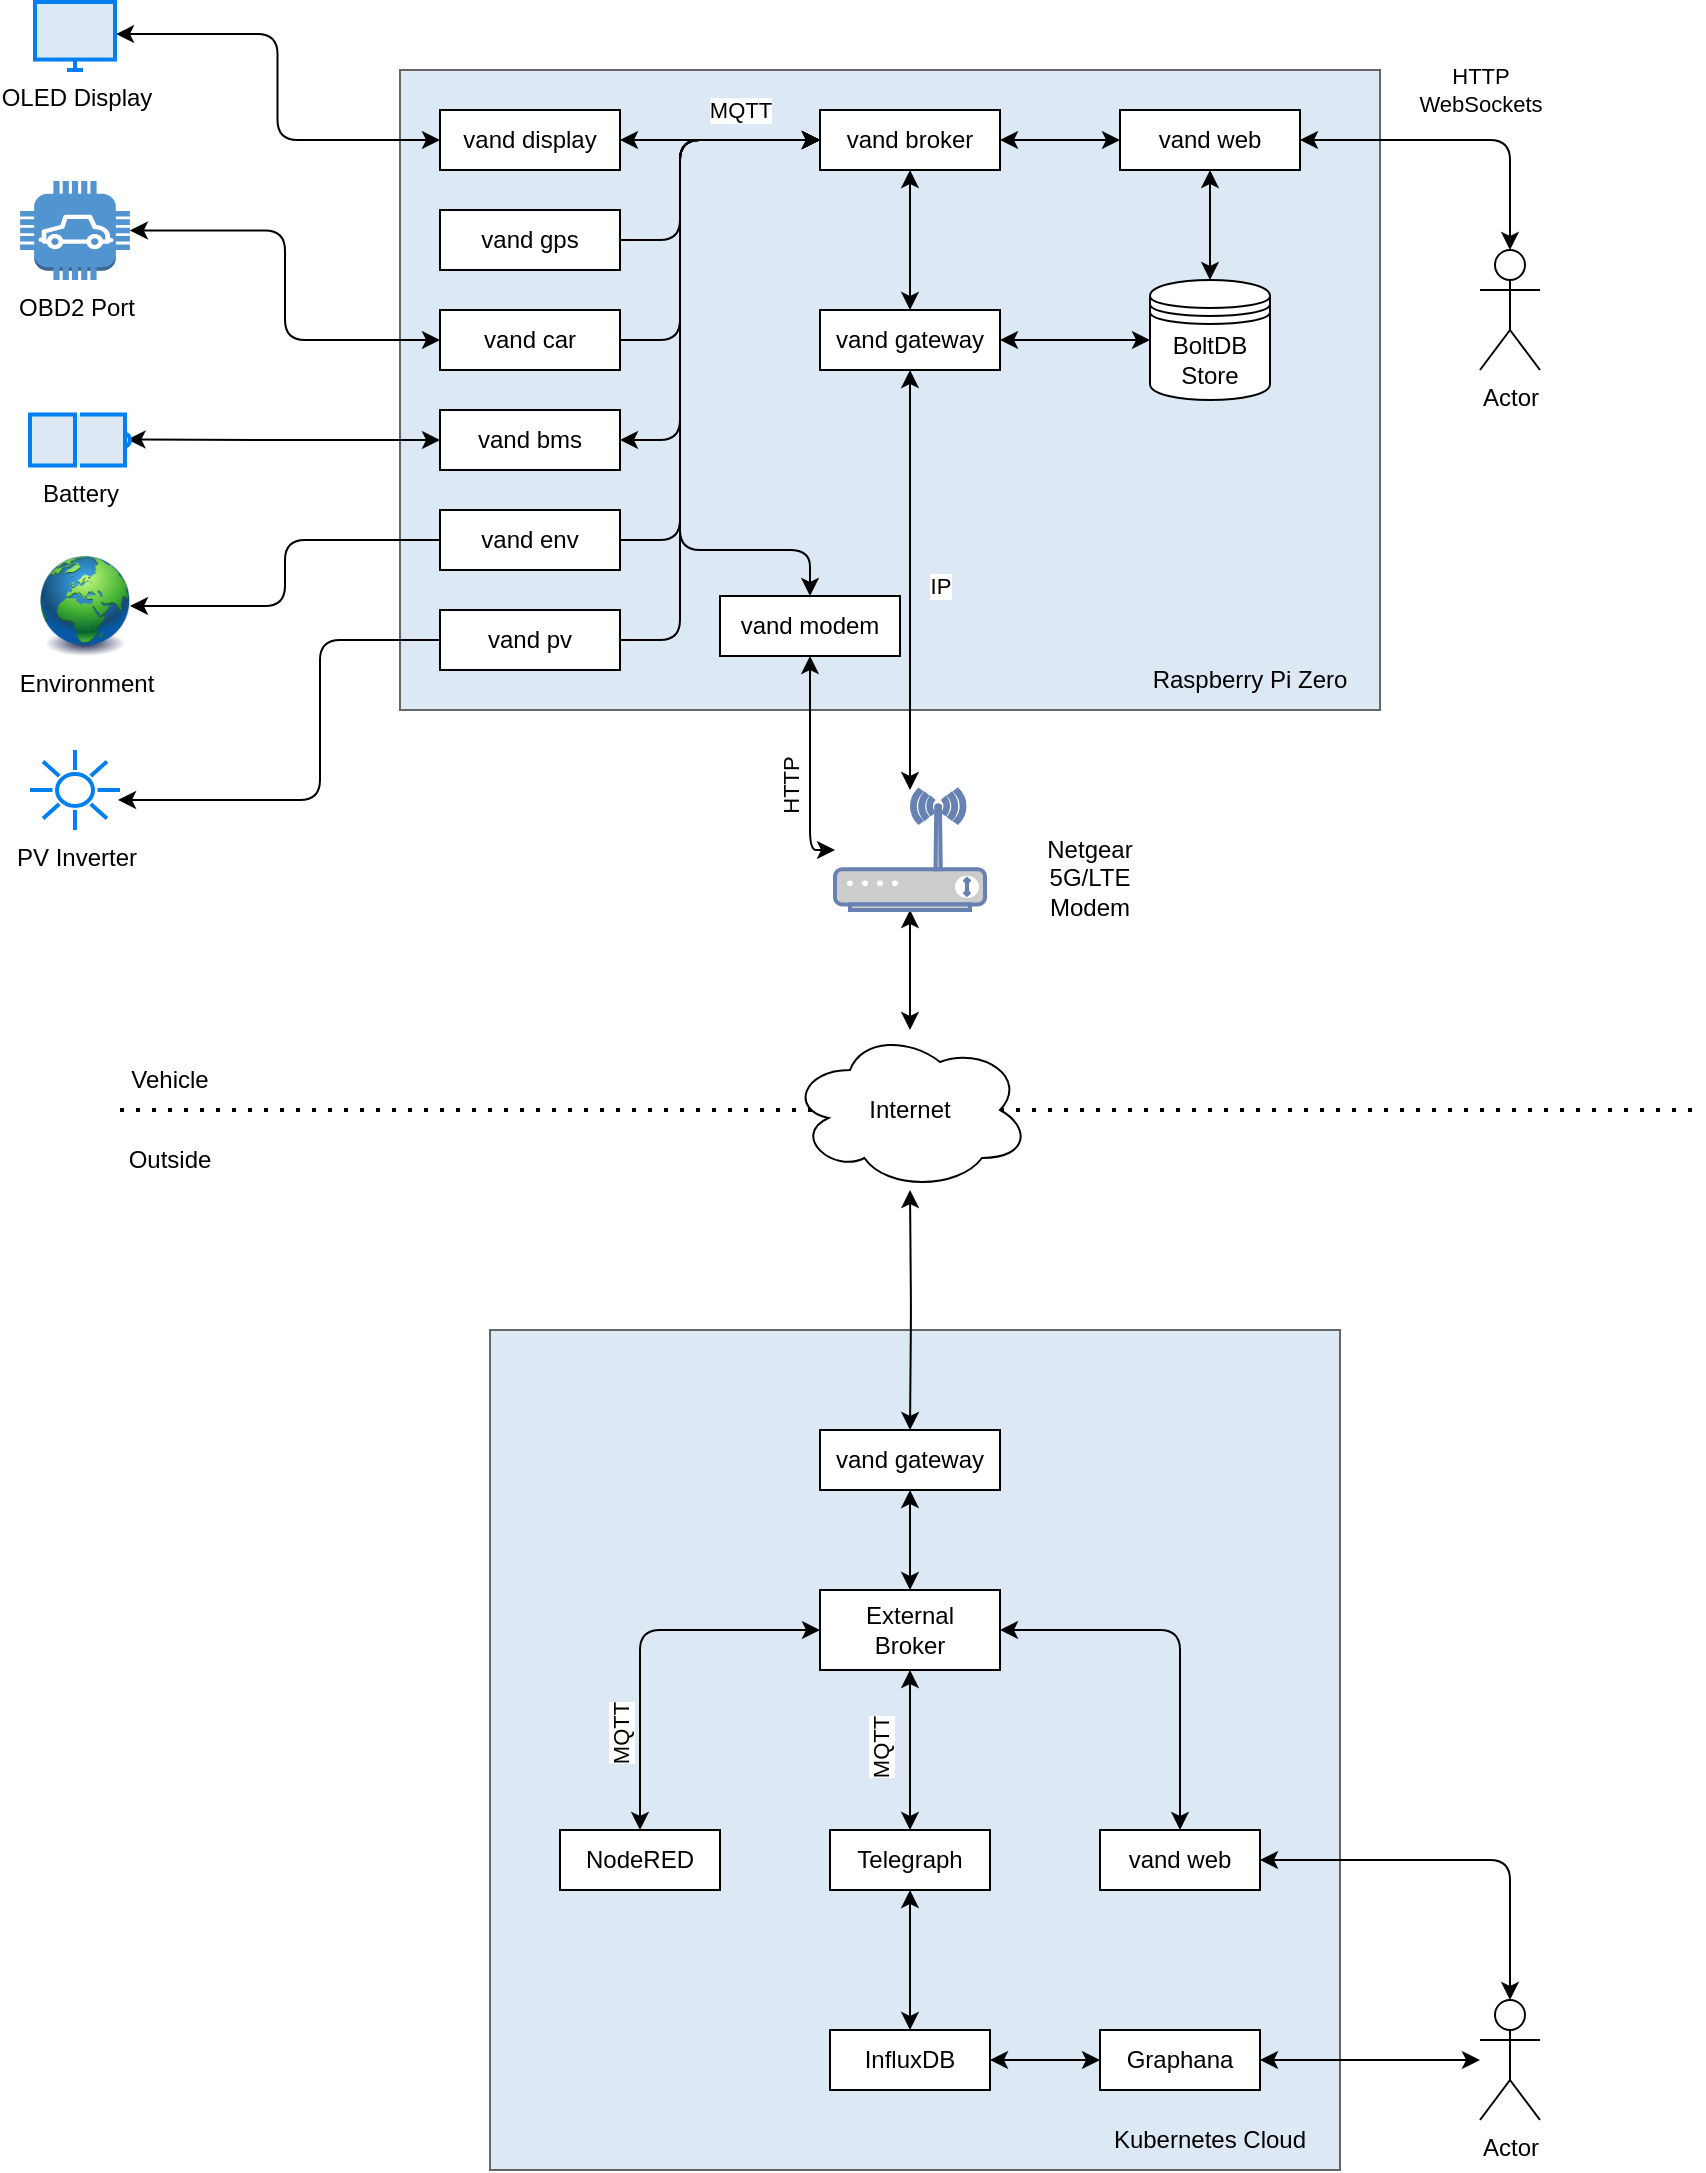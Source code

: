 <mxfile>
    <diagram id="BtolVZXt6Y20AktRByqv" name="Page-1">
        <mxGraphModel dx="872" dy="1167" grid="1" gridSize="10" guides="1" tooltips="1" connect="1" arrows="1" fold="1" page="1" pageScale="1" pageWidth="1654" pageHeight="2336" math="0" shadow="0">
            <root>
                <mxCell id="0"/>
                <mxCell id="1" parent="0"/>
                <mxCell id="37" value="" style="rounded=0;whiteSpace=wrap;html=1;fillColor=#DDE8F5;fontColor=#333333;strokeColor=#666666;" parent="1" vertex="1">
                    <mxGeometry x="265" y="700" width="425" height="420" as="geometry"/>
                </mxCell>
                <mxCell id="36" value="" style="rounded=0;whiteSpace=wrap;html=1;fillColor=#DDE8F5;fontColor=#333333;strokeColor=#666666;" parent="1" vertex="1">
                    <mxGeometry x="220" y="70" width="490" height="320" as="geometry"/>
                </mxCell>
                <mxCell id="35" style="edgeStyle=orthogonalEdgeStyle;html=1;exitX=1;exitY=0.5;exitDx=0;exitDy=0;entryX=0.5;entryY=0;entryDx=0;entryDy=0;entryPerimeter=0;startArrow=classic;startFill=1;endArrow=classic;endFill=1;" parent="1" source="2" target="17" edge="1">
                    <mxGeometry relative="1" as="geometry"/>
                </mxCell>
                <mxCell id="72" value="HTTP&lt;br&gt;WebSockets" style="edgeLabel;html=1;align=center;verticalAlign=middle;resizable=0;points=[];" vertex="1" connectable="0" parent="35">
                    <mxGeometry x="0.037" y="-3" relative="1" as="geometry">
                        <mxPoint x="7" y="-28" as="offset"/>
                    </mxGeometry>
                </mxCell>
                <mxCell id="78" style="edgeStyle=orthogonalEdgeStyle;html=1;exitX=0.5;exitY=1;exitDx=0;exitDy=0;entryX=0.5;entryY=0;entryDx=0;entryDy=0;startArrow=classic;startFill=1;endArrow=classic;endFill=1;" edge="1" parent="1" source="2" target="76">
                    <mxGeometry relative="1" as="geometry"/>
                </mxCell>
                <mxCell id="2" value="vand web" style="rounded=0;whiteSpace=wrap;html=1;" parent="1" vertex="1">
                    <mxGeometry x="580" y="90" width="90" height="30" as="geometry"/>
                </mxCell>
                <mxCell id="6" style="edgeStyle=none;html=1;exitX=1;exitY=0.5;exitDx=0;exitDy=0;entryX=0;entryY=0.5;entryDx=0;entryDy=0;startArrow=classic;startFill=1;" parent="1" source="3" target="2" edge="1">
                    <mxGeometry relative="1" as="geometry"/>
                </mxCell>
                <mxCell id="42" style="edgeStyle=orthogonalEdgeStyle;html=1;exitX=0.5;exitY=1;exitDx=0;exitDy=0;startArrow=classic;startFill=1;endArrow=classic;endFill=1;" parent="1" source="64" target="31" edge="1">
                    <mxGeometry relative="1" as="geometry"/>
                </mxCell>
                <mxCell id="50" value="IP" style="edgeLabel;html=1;align=center;verticalAlign=middle;resizable=0;points=[];" parent="42" vertex="1" connectable="0">
                    <mxGeometry x="-0.461" y="-1" relative="1" as="geometry">
                        <mxPoint x="16" y="51" as="offset"/>
                    </mxGeometry>
                </mxCell>
                <mxCell id="65" style="edgeStyle=none;html=1;exitX=0.5;exitY=1;exitDx=0;exitDy=0;entryX=0.5;entryY=0;entryDx=0;entryDy=0;startArrow=classic;startFill=1;" edge="1" parent="1" source="3" target="64">
                    <mxGeometry relative="1" as="geometry"/>
                </mxCell>
                <mxCell id="3" value="vand broker" style="rounded=0;whiteSpace=wrap;html=1;" parent="1" vertex="1">
                    <mxGeometry x="430" y="90" width="90" height="30" as="geometry"/>
                </mxCell>
                <mxCell id="20" style="edgeStyle=orthogonalEdgeStyle;html=1;exitX=0.5;exitY=1;exitDx=0;exitDy=0;entryX=0.5;entryY=0;entryDx=0;entryDy=0;startArrow=classic;startFill=1;endArrow=classic;endFill=1;" parent="1" source="4" target="19" edge="1">
                    <mxGeometry relative="1" as="geometry"/>
                </mxCell>
                <mxCell id="52" value="MQTT" style="edgeLabel;html=1;align=center;verticalAlign=middle;resizable=0;points=[];rotation=-90;" parent="20" vertex="1" connectable="0">
                    <mxGeometry x="0.306" y="1" relative="1" as="geometry">
                        <mxPoint x="-16" y="-13" as="offset"/>
                    </mxGeometry>
                </mxCell>
                <mxCell id="70" style="edgeStyle=orthogonalEdgeStyle;html=1;exitX=1;exitY=0.5;exitDx=0;exitDy=0;entryX=0.5;entryY=0;entryDx=0;entryDy=0;startArrow=classic;startFill=1;" edge="1" parent="1" source="4" target="68">
                    <mxGeometry relative="1" as="geometry"/>
                </mxCell>
                <mxCell id="4" value="External&lt;br&gt;Broker" style="rounded=0;whiteSpace=wrap;html=1;" parent="1" vertex="1">
                    <mxGeometry x="430" y="830" width="90" height="40" as="geometry"/>
                </mxCell>
                <mxCell id="13" style="edgeStyle=none;html=1;exitX=1;exitY=0.5;exitDx=0;exitDy=0;entryX=0;entryY=0.5;entryDx=0;entryDy=0;startArrow=classic;startFill=1;endArrow=none;endFill=0;" parent="1" source="9" target="3" edge="1">
                    <mxGeometry relative="1" as="geometry"/>
                </mxCell>
                <mxCell id="49" value="MQTT" style="edgeLabel;html=1;align=center;verticalAlign=middle;resizable=0;points=[];" parent="13" vertex="1" connectable="0">
                    <mxGeometry x="-0.312" y="-1" relative="1" as="geometry">
                        <mxPoint x="25" y="-16" as="offset"/>
                    </mxGeometry>
                </mxCell>
                <mxCell id="58" style="edgeStyle=orthogonalEdgeStyle;html=1;exitX=0;exitY=0.5;exitDx=0;exitDy=0;entryX=1.013;entryY=0.471;entryDx=0;entryDy=0;entryPerimeter=0;startArrow=classic;startFill=1;endArrow=classic;endFill=1;" parent="1" source="9" edge="1" target="59">
                    <mxGeometry relative="1" as="geometry">
                        <mxPoint x="90" y="105.5" as="targetPoint"/>
                    </mxGeometry>
                </mxCell>
                <mxCell id="9" value="vand display" style="rounded=0;whiteSpace=wrap;html=1;" parent="1" vertex="1">
                    <mxGeometry x="240" y="90" width="90" height="30" as="geometry"/>
                </mxCell>
                <mxCell id="14" style="edgeStyle=orthogonalEdgeStyle;html=1;exitX=1;exitY=0.5;exitDx=0;exitDy=0;entryX=0;entryY=0.5;entryDx=0;entryDy=0;startArrow=none;startFill=0;endArrow=classic;endFill=1;" parent="1" source="10" target="3" edge="1">
                    <mxGeometry relative="1" as="geometry">
                        <Array as="points">
                            <mxPoint x="360" y="155"/>
                            <mxPoint x="360" y="105"/>
                        </Array>
                    </mxGeometry>
                </mxCell>
                <mxCell id="10" value="vand gps" style="rounded=0;whiteSpace=wrap;html=1;" parent="1" vertex="1">
                    <mxGeometry x="240" y="140" width="90" height="30" as="geometry"/>
                </mxCell>
                <mxCell id="15" style="edgeStyle=orthogonalEdgeStyle;html=1;exitX=1;exitY=0.5;exitDx=0;exitDy=0;entryX=0;entryY=0.5;entryDx=0;entryDy=0;startArrow=none;startFill=0;endArrow=classic;endFill=1;" parent="1" source="11" target="3" edge="1">
                    <mxGeometry relative="1" as="geometry">
                        <Array as="points">
                            <mxPoint x="360" y="205"/>
                            <mxPoint x="360" y="105"/>
                        </Array>
                    </mxGeometry>
                </mxCell>
                <mxCell id="62" style="edgeStyle=orthogonalEdgeStyle;html=1;exitX=0;exitY=0.5;exitDx=0;exitDy=0;entryX=1;entryY=0.5;entryDx=0;entryDy=0;entryPerimeter=0;startArrow=classic;startFill=1;endArrow=classic;endFill=1;" parent="1" source="11" target="61" edge="1">
                    <mxGeometry relative="1" as="geometry"/>
                </mxCell>
                <mxCell id="11" value="vand car" style="rounded=0;whiteSpace=wrap;html=1;" parent="1" vertex="1">
                    <mxGeometry x="240" y="190" width="90" height="30" as="geometry"/>
                </mxCell>
                <mxCell id="16" style="edgeStyle=orthogonalEdgeStyle;html=1;exitX=1;exitY=0.5;exitDx=0;exitDy=0;startArrow=classic;startFill=1;endArrow=classic;endFill=1;entryX=0;entryY=0.5;entryDx=0;entryDy=0;" parent="1" source="12" target="3" edge="1">
                    <mxGeometry relative="1" as="geometry">
                        <mxPoint x="340" y="240" as="targetPoint"/>
                        <Array as="points">
                            <mxPoint x="360" y="255"/>
                            <mxPoint x="360" y="105"/>
                        </Array>
                    </mxGeometry>
                </mxCell>
                <mxCell id="56" style="edgeStyle=orthogonalEdgeStyle;html=1;exitX=0;exitY=0.5;exitDx=0;exitDy=0;entryX=0.975;entryY=0.49;entryDx=0;entryDy=0;entryPerimeter=0;startArrow=classic;startFill=1;endArrow=classic;endFill=1;" parent="1" source="12" target="55" edge="1">
                    <mxGeometry relative="1" as="geometry"/>
                </mxCell>
                <mxCell id="12" value="vand bms" style="rounded=0;whiteSpace=wrap;html=1;" parent="1" vertex="1">
                    <mxGeometry x="240" y="240" width="90" height="30" as="geometry"/>
                </mxCell>
                <mxCell id="17" value="Actor" style="shape=umlActor;verticalLabelPosition=bottom;verticalAlign=top;html=1;outlineConnect=0;" parent="1" vertex="1">
                    <mxGeometry x="760" y="160" width="30" height="60" as="geometry"/>
                </mxCell>
                <mxCell id="22" style="edgeStyle=orthogonalEdgeStyle;html=1;exitX=0.5;exitY=1;exitDx=0;exitDy=0;entryX=0.5;entryY=0;entryDx=0;entryDy=0;startArrow=classic;startFill=1;endArrow=classic;endFill=1;" parent="1" source="19" target="21" edge="1">
                    <mxGeometry relative="1" as="geometry"/>
                </mxCell>
                <mxCell id="19" value="Telegraph" style="rounded=0;whiteSpace=wrap;html=1;" parent="1" vertex="1">
                    <mxGeometry x="435" y="950" width="80" height="30" as="geometry"/>
                </mxCell>
                <mxCell id="21" value="InfluxDB" style="rounded=0;whiteSpace=wrap;html=1;" parent="1" vertex="1">
                    <mxGeometry x="435" y="1050" width="80" height="30" as="geometry"/>
                </mxCell>
                <mxCell id="24" style="edgeStyle=orthogonalEdgeStyle;html=1;exitX=0.5;exitY=0;exitDx=0;exitDy=0;entryX=0;entryY=0.5;entryDx=0;entryDy=0;startArrow=classic;startFill=1;endArrow=classic;endFill=1;" parent="1" source="23" target="4" edge="1">
                    <mxGeometry relative="1" as="geometry"/>
                </mxCell>
                <mxCell id="66" value="MQTT" style="edgeLabel;html=1;align=center;verticalAlign=middle;resizable=0;points=[];rotation=-90;" vertex="1" connectable="0" parent="24">
                    <mxGeometry x="-0.421" y="3" relative="1" as="geometry">
                        <mxPoint x="-7" y="7" as="offset"/>
                    </mxGeometry>
                </mxCell>
                <mxCell id="23" value="NodeRED" style="rounded=0;whiteSpace=wrap;html=1;" parent="1" vertex="1">
                    <mxGeometry x="300" y="950" width="80" height="30" as="geometry"/>
                </mxCell>
                <mxCell id="26" style="edgeStyle=orthogonalEdgeStyle;html=1;exitX=0;exitY=0.5;exitDx=0;exitDy=0;entryX=1;entryY=0.5;entryDx=0;entryDy=0;startArrow=classic;startFill=1;endArrow=classic;endFill=1;" parent="1" source="25" target="21" edge="1">
                    <mxGeometry relative="1" as="geometry"/>
                </mxCell>
                <mxCell id="73" style="edgeStyle=orthogonalEdgeStyle;html=1;exitX=1;exitY=0.5;exitDx=0;exitDy=0;startArrow=classic;startFill=1;" edge="1" parent="1" source="25" target="69">
                    <mxGeometry relative="1" as="geometry"/>
                </mxCell>
                <mxCell id="25" value="Graphana" style="rounded=0;whiteSpace=wrap;html=1;" parent="1" vertex="1">
                    <mxGeometry x="570" y="1050" width="80" height="30" as="geometry"/>
                </mxCell>
                <mxCell id="27" value="" style="endArrow=none;dashed=1;html=1;dashPattern=1 3;strokeWidth=2;" parent="1" edge="1">
                    <mxGeometry width="50" height="50" relative="1" as="geometry">
                        <mxPoint x="80" y="590" as="sourcePoint"/>
                        <mxPoint x="870" y="590" as="targetPoint"/>
                    </mxGeometry>
                </mxCell>
                <mxCell id="29" style="edgeStyle=orthogonalEdgeStyle;html=1;exitX=0.5;exitY=0;exitDx=0;exitDy=0;entryX=0;entryY=0.5;entryDx=0;entryDy=0;startArrow=classic;startFill=1;endArrow=classic;endFill=1;" parent="1" source="28" target="3" edge="1">
                    <mxGeometry relative="1" as="geometry">
                        <Array as="points">
                            <mxPoint x="425" y="310"/>
                            <mxPoint x="360" y="310"/>
                            <mxPoint x="360" y="105"/>
                        </Array>
                    </mxGeometry>
                </mxCell>
                <mxCell id="46" style="edgeStyle=orthogonalEdgeStyle;html=1;exitX=0.5;exitY=1;exitDx=0;exitDy=0;startArrow=classic;startFill=1;endArrow=classic;endFill=1;" parent="1" source="28" edge="1" target="31">
                    <mxGeometry relative="1" as="geometry">
                        <mxPoint x="420" y="480" as="targetPoint"/>
                        <Array as="points">
                            <mxPoint x="425" y="460"/>
                        </Array>
                    </mxGeometry>
                </mxCell>
                <mxCell id="51" value="HTTP" style="edgeLabel;html=1;align=center;verticalAlign=middle;resizable=0;points=[];rotation=-90;" parent="46" vertex="1" connectable="0">
                    <mxGeometry x="0.514" y="-2" relative="1" as="geometry">
                        <mxPoint x="-8" y="-18" as="offset"/>
                    </mxGeometry>
                </mxCell>
                <mxCell id="28" value="vand modem" style="rounded=0;whiteSpace=wrap;html=1;" parent="1" vertex="1">
                    <mxGeometry x="380" y="333" width="90" height="30" as="geometry"/>
                </mxCell>
                <mxCell id="32" style="edgeStyle=orthogonalEdgeStyle;html=1;entryX=0.5;entryY=0;entryDx=0;entryDy=0;startArrow=classic;startFill=1;endArrow=classic;endFill=1;" parent="1" source="74" target="4" edge="1">
                    <mxGeometry relative="1" as="geometry">
                        <mxPoint x="475" y="630" as="sourcePoint"/>
                    </mxGeometry>
                </mxCell>
                <mxCell id="30" value="Internet" style="ellipse;shape=cloud;whiteSpace=wrap;html=1;" parent="1" vertex="1">
                    <mxGeometry x="415" y="550" width="120" height="80" as="geometry"/>
                </mxCell>
                <mxCell id="43" value="" style="edgeStyle=orthogonalEdgeStyle;html=1;startArrow=classic;startFill=1;endArrow=classic;endFill=1;" parent="1" source="31" target="30" edge="1">
                    <mxGeometry relative="1" as="geometry"/>
                </mxCell>
                <mxCell id="31" value="" style="fontColor=#0066CC;verticalAlign=top;verticalLabelPosition=bottom;labelPosition=center;align=center;html=1;outlineConnect=0;fillColor=#CCCCCC;strokeColor=#6881B3;gradientColor=none;gradientDirection=north;strokeWidth=2;shape=mxgraph.networks.wireless_modem;" parent="1" vertex="1">
                    <mxGeometry x="437.5" y="430" width="75" height="60" as="geometry"/>
                </mxCell>
                <mxCell id="38" value="Kubernetes Cloud" style="text;html=1;strokeColor=none;fillColor=none;align=center;verticalAlign=middle;whiteSpace=wrap;rounded=0;dashed=1;" parent="1" vertex="1">
                    <mxGeometry x="560" y="1090" width="130" height="30" as="geometry"/>
                </mxCell>
                <mxCell id="39" value="Raspberry Pi Zero" style="text;html=1;strokeColor=none;fillColor=none;align=center;verticalAlign=middle;whiteSpace=wrap;rounded=0;dashed=1;" parent="1" vertex="1">
                    <mxGeometry x="580" y="360" width="130" height="30" as="geometry"/>
                </mxCell>
                <mxCell id="40" value="Vehicle" style="text;html=1;strokeColor=none;fillColor=none;align=center;verticalAlign=middle;whiteSpace=wrap;rounded=0;dashed=1;" parent="1" vertex="1">
                    <mxGeometry x="40" y="560" width="130" height="30" as="geometry"/>
                </mxCell>
                <mxCell id="41" value="Outside" style="text;html=1;strokeColor=none;fillColor=none;align=center;verticalAlign=middle;whiteSpace=wrap;rounded=0;dashed=1;" parent="1" vertex="1">
                    <mxGeometry x="40" y="600" width="130" height="30" as="geometry"/>
                </mxCell>
                <mxCell id="44" value="Netgear 5G/LTE&lt;br&gt;Modem" style="text;html=1;strokeColor=none;fillColor=none;align=center;verticalAlign=middle;whiteSpace=wrap;rounded=0;dashed=1;" parent="1" vertex="1">
                    <mxGeometry x="535" y="459" width="60" height="30" as="geometry"/>
                </mxCell>
                <mxCell id="55" value="Battery" style="html=1;verticalLabelPosition=bottom;align=center;labelBackgroundColor=#ffffff;verticalAlign=top;strokeWidth=2;strokeColor=#0080F0;shadow=0;dashed=0;shape=mxgraph.ios7.icons.battery;fillColor=#DDE8F5;" parent="1" vertex="1">
                    <mxGeometry x="35" y="242.25" width="50" height="25.5" as="geometry"/>
                </mxCell>
                <mxCell id="59" value="OLED Display" style="html=1;verticalLabelPosition=bottom;align=center;labelBackgroundColor=#ffffff;verticalAlign=top;strokeWidth=2;strokeColor=#0080F0;shadow=0;dashed=0;shape=mxgraph.ios7.icons.monitor;fillColor=#DDE8F5;" parent="1" vertex="1">
                    <mxGeometry x="37.5" y="36" width="40" height="34" as="geometry"/>
                </mxCell>
                <mxCell id="61" value="OBD2 Port" style="outlineConnect=0;dashed=0;verticalLabelPosition=bottom;verticalAlign=top;align=center;html=1;shape=mxgraph.aws3.car;fillColor=#5294CF;gradientColor=none;" parent="1" vertex="1">
                    <mxGeometry x="30.07" y="125.5" width="54.87" height="49.5" as="geometry"/>
                </mxCell>
                <mxCell id="77" style="edgeStyle=orthogonalEdgeStyle;html=1;exitX=1;exitY=0.5;exitDx=0;exitDy=0;entryX=0;entryY=0.5;entryDx=0;entryDy=0;startArrow=classic;startFill=1;endArrow=classic;endFill=1;" edge="1" parent="1" source="64" target="76">
                    <mxGeometry relative="1" as="geometry"/>
                </mxCell>
                <mxCell id="64" value="vand gateway" style="rounded=0;whiteSpace=wrap;html=1;" vertex="1" parent="1">
                    <mxGeometry x="430" y="190" width="90" height="30" as="geometry"/>
                </mxCell>
                <mxCell id="67" style="edgeStyle=orthogonalEdgeStyle;html=1;exitX=1;exitY=0.5;exitDx=0;exitDy=0;entryX=0.5;entryY=0;entryDx=0;entryDy=0;entryPerimeter=0;startArrow=classic;startFill=1;endArrow=classic;endFill=1;" edge="1" parent="1" source="68" target="69">
                    <mxGeometry relative="1" as="geometry"/>
                </mxCell>
                <mxCell id="68" value="vand web" style="rounded=0;whiteSpace=wrap;html=1;" vertex="1" parent="1">
                    <mxGeometry x="570" y="950" width="80" height="30" as="geometry"/>
                </mxCell>
                <mxCell id="69" value="Actor" style="shape=umlActor;verticalLabelPosition=bottom;verticalAlign=top;html=1;outlineConnect=0;" vertex="1" parent="1">
                    <mxGeometry x="760" y="1035" width="30" height="60" as="geometry"/>
                </mxCell>
                <mxCell id="74" value="vand gateway" style="rounded=0;whiteSpace=wrap;html=1;" vertex="1" parent="1">
                    <mxGeometry x="430" y="750" width="90" height="30" as="geometry"/>
                </mxCell>
                <mxCell id="75" value="" style="edgeStyle=orthogonalEdgeStyle;html=1;entryX=0.5;entryY=0;entryDx=0;entryDy=0;startArrow=classic;startFill=1;endArrow=classic;endFill=1;" edge="1" parent="1" target="74">
                    <mxGeometry relative="1" as="geometry">
                        <mxPoint x="475" y="630" as="sourcePoint"/>
                        <mxPoint x="475" y="830" as="targetPoint"/>
                    </mxGeometry>
                </mxCell>
                <mxCell id="76" value="BoltDB&lt;br&gt;Store" style="shape=datastore;whiteSpace=wrap;html=1;" vertex="1" parent="1">
                    <mxGeometry x="595" y="175" width="60" height="60" as="geometry"/>
                </mxCell>
                <mxCell id="81" style="edgeStyle=orthogonalEdgeStyle;html=1;exitX=1;exitY=0.5;exitDx=0;exitDy=0;entryX=0;entryY=0.5;entryDx=0;entryDy=0;startArrow=none;startFill=0;endArrow=classic;endFill=1;" edge="1" parent="1" source="80" target="3">
                    <mxGeometry relative="1" as="geometry">
                        <Array as="points">
                            <mxPoint x="360" y="305"/>
                            <mxPoint x="360" y="105"/>
                        </Array>
                    </mxGeometry>
                </mxCell>
                <mxCell id="83" style="edgeStyle=orthogonalEdgeStyle;html=1;exitX=0;exitY=0.5;exitDx=0;exitDy=0;entryX=1;entryY=0.5;entryDx=0;entryDy=0;startArrow=none;startFill=0;endArrow=classic;endFill=1;" edge="1" parent="1" source="80" target="82">
                    <mxGeometry relative="1" as="geometry"/>
                </mxCell>
                <mxCell id="80" value="vand env" style="rounded=0;whiteSpace=wrap;html=1;" vertex="1" parent="1">
                    <mxGeometry x="240" y="290" width="90" height="30" as="geometry"/>
                </mxCell>
                <mxCell id="82" value="Environment" style="image;html=1;image=img/lib/clip_art/general/Earth_globe_128x128.png" vertex="1" parent="1">
                    <mxGeometry x="40" y="313" width="45" height="50" as="geometry"/>
                </mxCell>
                <mxCell id="86" style="edgeStyle=orthogonalEdgeStyle;html=1;exitX=1;exitY=0.5;exitDx=0;exitDy=0;startArrow=none;startFill=0;endArrow=classic;endFill=1;entryX=0;entryY=0.5;entryDx=0;entryDy=0;" edge="1" parent="1" source="85" target="3">
                    <mxGeometry relative="1" as="geometry">
                        <mxPoint x="280" y="560" as="targetPoint"/>
                        <Array as="points">
                            <mxPoint x="360" y="355"/>
                            <mxPoint x="360" y="105"/>
                        </Array>
                    </mxGeometry>
                </mxCell>
                <mxCell id="88" style="edgeStyle=orthogonalEdgeStyle;html=1;exitX=0;exitY=0.5;exitDx=0;exitDy=0;entryX=0.978;entryY=0.625;entryDx=0;entryDy=0;entryPerimeter=0;startArrow=none;startFill=0;endArrow=classic;endFill=1;" edge="1" parent="1" source="85" target="87">
                    <mxGeometry relative="1" as="geometry">
                        <Array as="points">
                            <mxPoint x="180" y="355"/>
                            <mxPoint x="180" y="435"/>
                        </Array>
                    </mxGeometry>
                </mxCell>
                <mxCell id="85" value="vand pv" style="rounded=0;whiteSpace=wrap;html=1;" vertex="1" parent="1">
                    <mxGeometry x="240" y="340" width="90" height="30" as="geometry"/>
                </mxCell>
                <mxCell id="87" value="PV Inverter" style="html=1;verticalLabelPosition=bottom;align=center;labelBackgroundColor=#ffffff;verticalAlign=top;strokeWidth=2;strokeColor=#0080F0;shadow=0;dashed=0;shape=mxgraph.ios7.icons.sun;pointerEvents=1" vertex="1" parent="1">
                    <mxGeometry x="35" y="410" width="45" height="40" as="geometry"/>
                </mxCell>
            </root>
        </mxGraphModel>
    </diagram>
</mxfile>